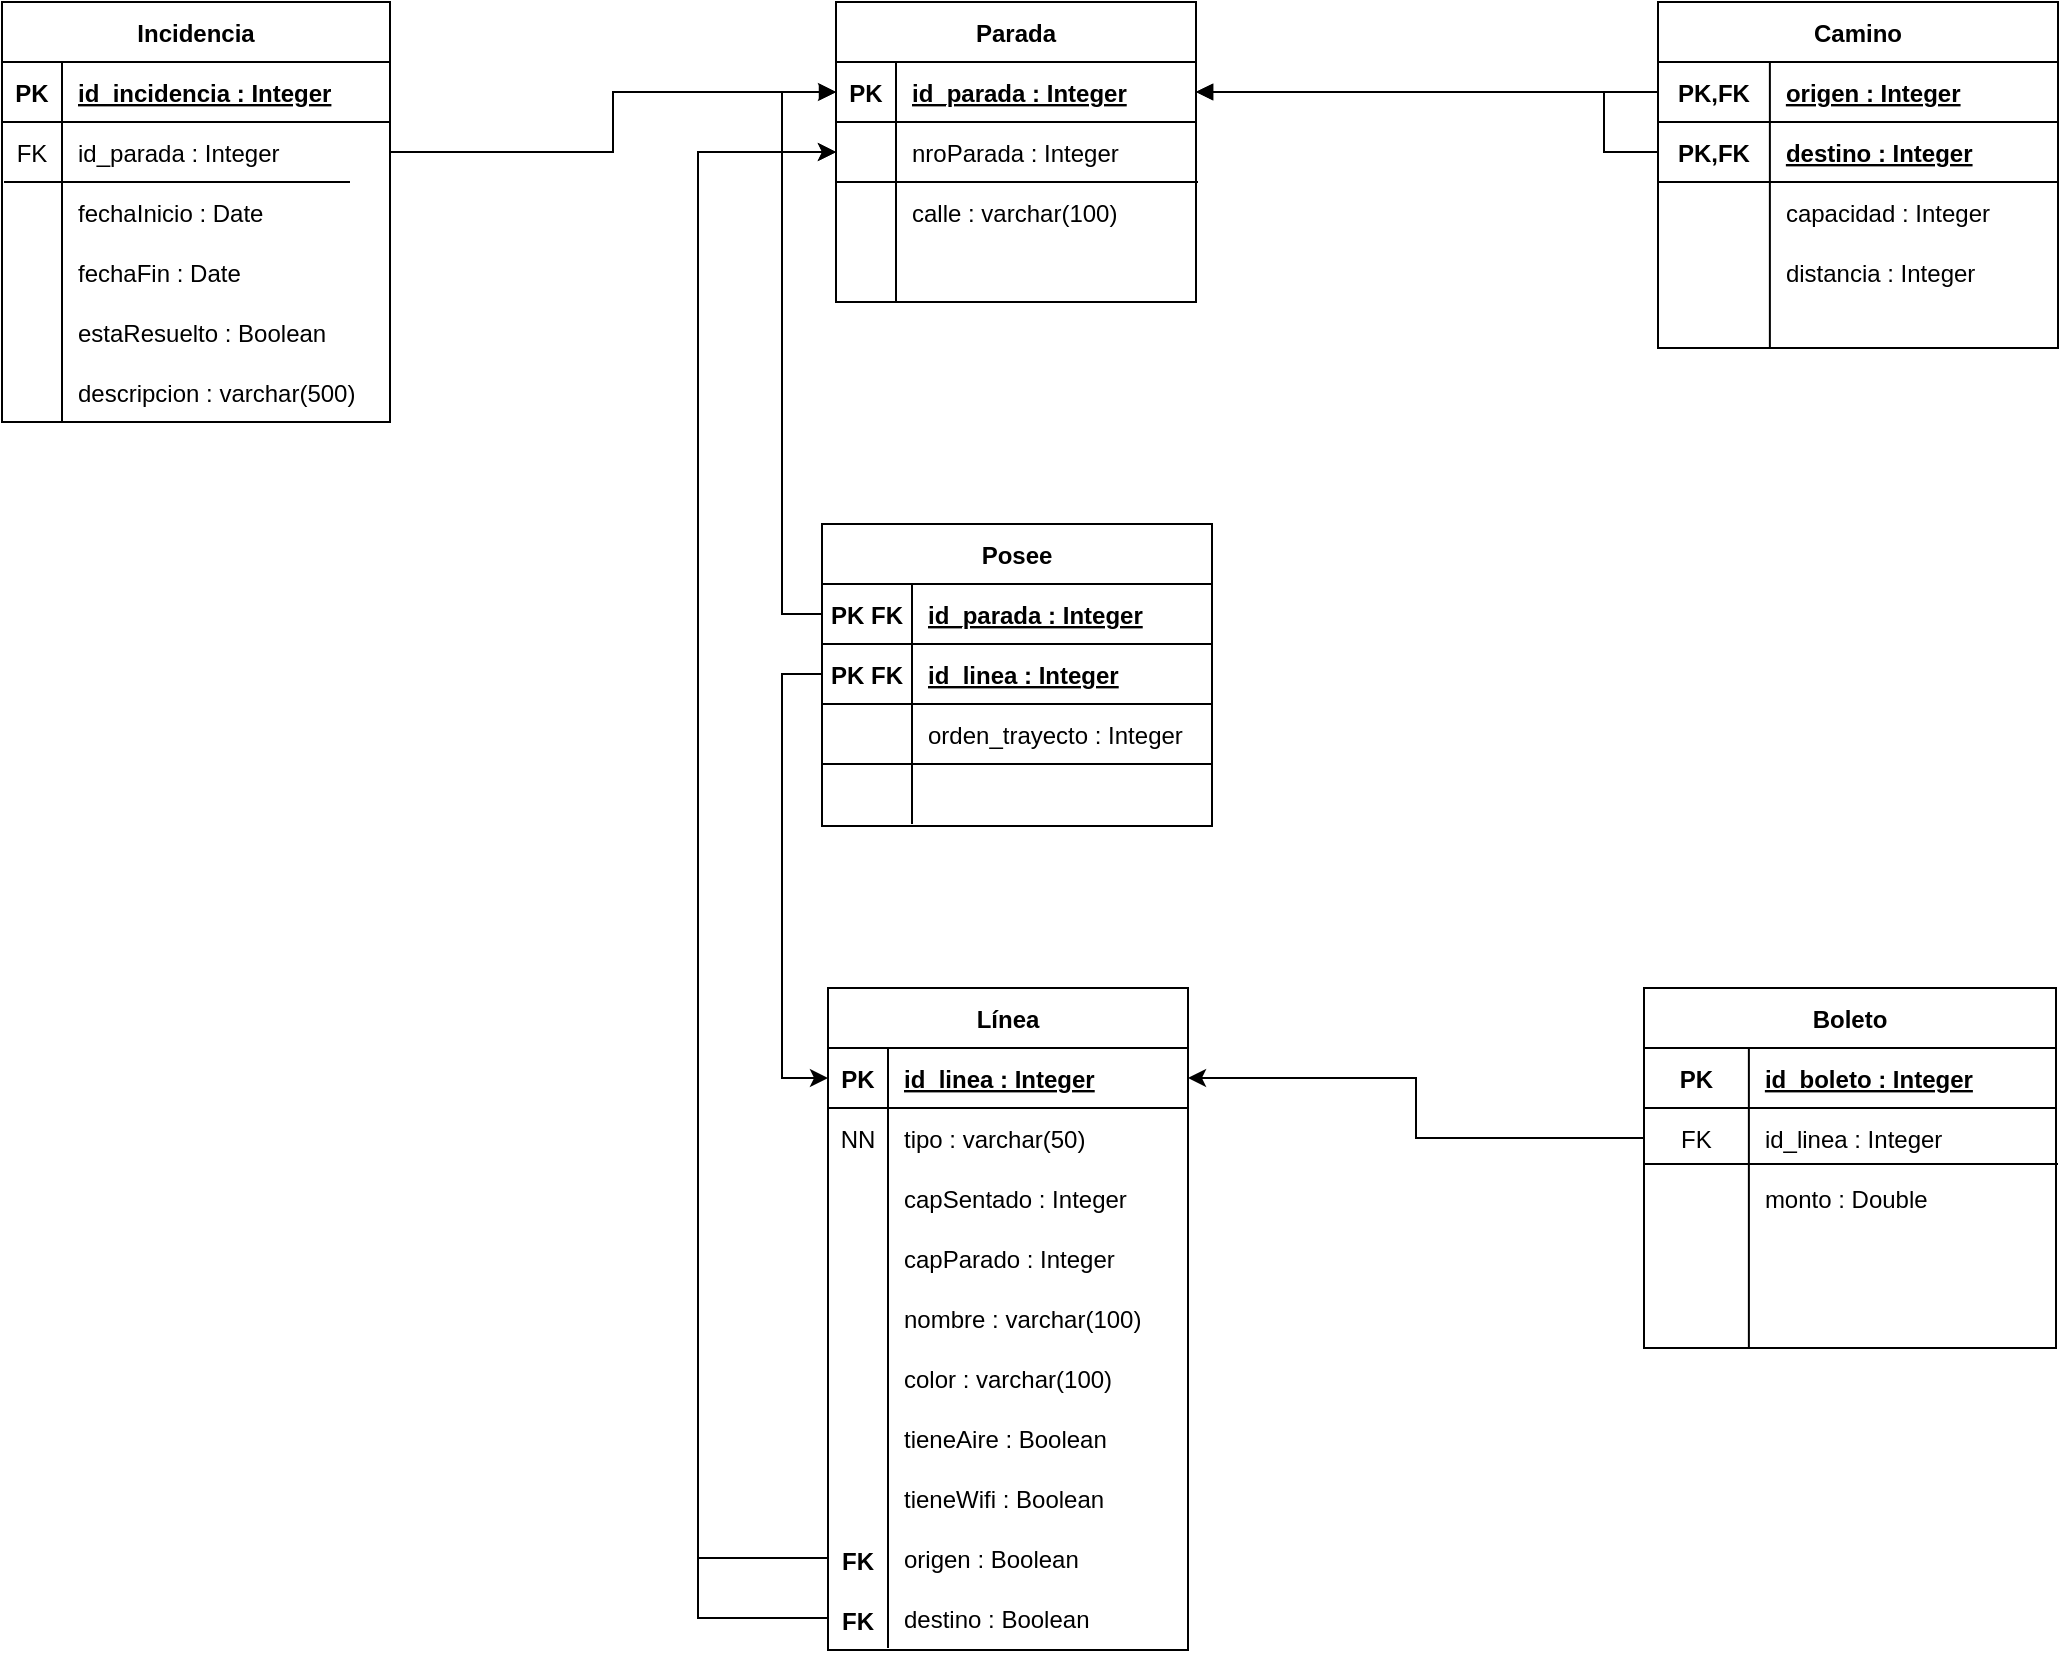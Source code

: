 <mxfile version="20.2.1" type="device"><diagram id="34BXZOlzf_gO7m-0BxgP" name="Page-1"><mxGraphModel dx="1102" dy="600" grid="0" gridSize="10" guides="1" tooltips="1" connect="1" arrows="1" fold="1" page="1" pageScale="1" pageWidth="100000" pageHeight="100000" math="0" shadow="0"><root><mxCell id="0"/><mxCell id="1" parent="0"/><mxCell id="Bg2CPUU8mRUNWE9RcrOI-24" value="Incidencia" style="shape=table;startSize=30;container=1;collapsible=1;childLayout=tableLayout;fixedRows=1;rowLines=0;fontStyle=1;align=center;resizeLast=1;" parent="1" vertex="1"><mxGeometry x="164" y="223" width="194" height="210" as="geometry"/></mxCell><mxCell id="Bg2CPUU8mRUNWE9RcrOI-25" value="" style="shape=tableRow;horizontal=0;startSize=0;swimlaneHead=0;swimlaneBody=0;fillColor=none;collapsible=0;dropTarget=0;points=[[0,0.5],[1,0.5]];portConstraint=eastwest;top=0;left=0;right=0;bottom=1;" parent="Bg2CPUU8mRUNWE9RcrOI-24" vertex="1"><mxGeometry y="30" width="194" height="30" as="geometry"/></mxCell><mxCell id="Bg2CPUU8mRUNWE9RcrOI-26" value="PK" style="shape=partialRectangle;connectable=0;fillColor=none;top=0;left=0;bottom=0;right=0;fontStyle=1;overflow=hidden;" parent="Bg2CPUU8mRUNWE9RcrOI-25" vertex="1"><mxGeometry width="30" height="30" as="geometry"><mxRectangle width="30" height="30" as="alternateBounds"/></mxGeometry></mxCell><mxCell id="Bg2CPUU8mRUNWE9RcrOI-27" value="id_incidencia : Integer" style="shape=partialRectangle;connectable=0;fillColor=none;top=0;left=0;bottom=0;right=0;align=left;spacingLeft=6;fontStyle=5;overflow=hidden;" parent="Bg2CPUU8mRUNWE9RcrOI-25" vertex="1"><mxGeometry x="30" width="164" height="30" as="geometry"><mxRectangle width="164" height="30" as="alternateBounds"/></mxGeometry></mxCell><mxCell id="Bg2CPUU8mRUNWE9RcrOI-37" value="" style="shape=tableRow;horizontal=0;startSize=0;swimlaneHead=0;swimlaneBody=0;fillColor=none;collapsible=0;dropTarget=0;points=[[0,0.5],[1,0.5]];portConstraint=eastwest;top=0;left=0;right=0;bottom=0;" parent="Bg2CPUU8mRUNWE9RcrOI-24" vertex="1"><mxGeometry y="60" width="194" height="30" as="geometry"/></mxCell><mxCell id="Bg2CPUU8mRUNWE9RcrOI-38" value="FK" style="shape=partialRectangle;connectable=0;fillColor=none;top=0;left=0;bottom=0;right=0;fontStyle=0;overflow=hidden;" parent="Bg2CPUU8mRUNWE9RcrOI-37" vertex="1"><mxGeometry width="30" height="30" as="geometry"><mxRectangle width="30" height="30" as="alternateBounds"/></mxGeometry></mxCell><mxCell id="Bg2CPUU8mRUNWE9RcrOI-39" value="id_parada : Integer" style="shape=partialRectangle;connectable=0;fillColor=none;top=0;left=0;bottom=0;right=0;align=left;spacingLeft=6;fontStyle=0;overflow=hidden;" parent="Bg2CPUU8mRUNWE9RcrOI-37" vertex="1"><mxGeometry x="30" width="164" height="30" as="geometry"><mxRectangle width="164" height="30" as="alternateBounds"/></mxGeometry></mxCell><mxCell id="Bg2CPUU8mRUNWE9RcrOI-28" value="" style="shape=tableRow;horizontal=0;startSize=0;swimlaneHead=0;swimlaneBody=0;fillColor=none;collapsible=0;dropTarget=0;points=[[0,0.5],[1,0.5]];portConstraint=eastwest;top=0;left=0;right=0;bottom=0;" parent="Bg2CPUU8mRUNWE9RcrOI-24" vertex="1"><mxGeometry y="90" width="194" height="30" as="geometry"/></mxCell><mxCell id="Bg2CPUU8mRUNWE9RcrOI-29" value="" style="shape=partialRectangle;connectable=0;fillColor=none;top=0;left=0;bottom=0;right=0;editable=1;overflow=hidden;" parent="Bg2CPUU8mRUNWE9RcrOI-28" vertex="1"><mxGeometry width="30" height="30" as="geometry"><mxRectangle width="30" height="30" as="alternateBounds"/></mxGeometry></mxCell><mxCell id="Bg2CPUU8mRUNWE9RcrOI-30" value="fechaInicio : Date" style="shape=partialRectangle;connectable=0;fillColor=none;top=0;left=0;bottom=0;right=0;align=left;spacingLeft=6;overflow=hidden;" parent="Bg2CPUU8mRUNWE9RcrOI-28" vertex="1"><mxGeometry x="30" width="164" height="30" as="geometry"><mxRectangle width="164" height="30" as="alternateBounds"/></mxGeometry></mxCell><mxCell id="Bg2CPUU8mRUNWE9RcrOI-31" value="" style="shape=tableRow;horizontal=0;startSize=0;swimlaneHead=0;swimlaneBody=0;fillColor=none;collapsible=0;dropTarget=0;points=[[0,0.5],[1,0.5]];portConstraint=eastwest;top=0;left=0;right=0;bottom=0;" parent="Bg2CPUU8mRUNWE9RcrOI-24" vertex="1"><mxGeometry y="120" width="194" height="30" as="geometry"/></mxCell><mxCell id="Bg2CPUU8mRUNWE9RcrOI-32" value="" style="shape=partialRectangle;connectable=0;fillColor=none;top=0;left=0;bottom=0;right=0;editable=1;overflow=hidden;" parent="Bg2CPUU8mRUNWE9RcrOI-31" vertex="1"><mxGeometry width="30" height="30" as="geometry"><mxRectangle width="30" height="30" as="alternateBounds"/></mxGeometry></mxCell><mxCell id="Bg2CPUU8mRUNWE9RcrOI-33" value="fechaFin : Date" style="shape=partialRectangle;connectable=0;fillColor=none;top=0;left=0;bottom=0;right=0;align=left;spacingLeft=6;overflow=hidden;" parent="Bg2CPUU8mRUNWE9RcrOI-31" vertex="1"><mxGeometry x="30" width="164" height="30" as="geometry"><mxRectangle width="164" height="30" as="alternateBounds"/></mxGeometry></mxCell><mxCell id="Bg2CPUU8mRUNWE9RcrOI-34" value="" style="shape=tableRow;horizontal=0;startSize=0;swimlaneHead=0;swimlaneBody=0;fillColor=none;collapsible=0;dropTarget=0;points=[[0,0.5],[1,0.5]];portConstraint=eastwest;top=0;left=0;right=0;bottom=0;" parent="Bg2CPUU8mRUNWE9RcrOI-24" vertex="1"><mxGeometry y="150" width="194" height="30" as="geometry"/></mxCell><mxCell id="Bg2CPUU8mRUNWE9RcrOI-35" value="" style="shape=partialRectangle;connectable=0;fillColor=none;top=0;left=0;bottom=0;right=0;editable=1;overflow=hidden;" parent="Bg2CPUU8mRUNWE9RcrOI-34" vertex="1"><mxGeometry width="30" height="30" as="geometry"><mxRectangle width="30" height="30" as="alternateBounds"/></mxGeometry></mxCell><mxCell id="Bg2CPUU8mRUNWE9RcrOI-36" value="estaResuelto : Boolean" style="shape=partialRectangle;connectable=0;fillColor=none;top=0;left=0;bottom=0;right=0;align=left;spacingLeft=6;overflow=hidden;" parent="Bg2CPUU8mRUNWE9RcrOI-34" vertex="1"><mxGeometry x="30" width="164" height="30" as="geometry"><mxRectangle width="164" height="30" as="alternateBounds"/></mxGeometry></mxCell><mxCell id="Pvd_LwEMyliJ9uISgO2V-4" value="" style="shape=tableRow;horizontal=0;startSize=0;swimlaneHead=0;swimlaneBody=0;fillColor=none;collapsible=0;dropTarget=0;points=[[0,0.5],[1,0.5]];portConstraint=eastwest;top=0;left=0;right=0;bottom=0;" parent="Bg2CPUU8mRUNWE9RcrOI-24" vertex="1"><mxGeometry y="180" width="194" height="30" as="geometry"/></mxCell><mxCell id="Pvd_LwEMyliJ9uISgO2V-5" value="" style="shape=partialRectangle;connectable=0;fillColor=none;top=0;left=0;bottom=0;right=0;editable=1;overflow=hidden;" parent="Pvd_LwEMyliJ9uISgO2V-4" vertex="1"><mxGeometry width="30" height="30" as="geometry"><mxRectangle width="30" height="30" as="alternateBounds"/></mxGeometry></mxCell><mxCell id="Pvd_LwEMyliJ9uISgO2V-6" value="descripcion : varchar(500)" style="shape=partialRectangle;connectable=0;fillColor=none;top=0;left=0;bottom=0;right=0;align=left;spacingLeft=6;overflow=hidden;" parent="Pvd_LwEMyliJ9uISgO2V-4" vertex="1"><mxGeometry x="30" width="164" height="30" as="geometry"><mxRectangle width="164" height="30" as="alternateBounds"/></mxGeometry></mxCell><mxCell id="Bg2CPUU8mRUNWE9RcrOI-43" value="Parada" style="shape=table;startSize=30;container=1;collapsible=1;childLayout=tableLayout;fixedRows=1;rowLines=0;fontStyle=1;align=center;resizeLast=1;" parent="1" vertex="1"><mxGeometry x="581" y="223" width="180" height="150" as="geometry"/></mxCell><mxCell id="Bg2CPUU8mRUNWE9RcrOI-44" value="" style="shape=tableRow;horizontal=0;startSize=0;swimlaneHead=0;swimlaneBody=0;fillColor=none;collapsible=0;dropTarget=0;points=[[0,0.5],[1,0.5]];portConstraint=eastwest;top=0;left=0;right=0;bottom=1;" parent="Bg2CPUU8mRUNWE9RcrOI-43" vertex="1"><mxGeometry y="30" width="180" height="30" as="geometry"/></mxCell><mxCell id="Bg2CPUU8mRUNWE9RcrOI-45" value="PK" style="shape=partialRectangle;connectable=0;fillColor=none;top=0;left=0;bottom=0;right=0;fontStyle=1;overflow=hidden;" parent="Bg2CPUU8mRUNWE9RcrOI-44" vertex="1"><mxGeometry width="30" height="30" as="geometry"><mxRectangle width="30" height="30" as="alternateBounds"/></mxGeometry></mxCell><mxCell id="Bg2CPUU8mRUNWE9RcrOI-46" value="id_parada : Integer" style="shape=partialRectangle;connectable=0;fillColor=none;top=0;left=0;bottom=0;right=0;align=left;spacingLeft=6;fontStyle=5;overflow=hidden;" parent="Bg2CPUU8mRUNWE9RcrOI-44" vertex="1"><mxGeometry x="30" width="150" height="30" as="geometry"><mxRectangle width="150" height="30" as="alternateBounds"/></mxGeometry></mxCell><mxCell id="Bg2CPUU8mRUNWE9RcrOI-47" value="" style="shape=tableRow;horizontal=0;startSize=0;swimlaneHead=0;swimlaneBody=0;fillColor=none;collapsible=0;dropTarget=0;points=[[0,0.5],[1,0.5]];portConstraint=eastwest;top=0;left=0;right=0;bottom=0;" parent="Bg2CPUU8mRUNWE9RcrOI-43" vertex="1"><mxGeometry y="60" width="180" height="30" as="geometry"/></mxCell><mxCell id="Bg2CPUU8mRUNWE9RcrOI-48" value="" style="shape=partialRectangle;connectable=0;fillColor=none;top=0;left=0;bottom=0;right=0;editable=1;overflow=hidden;" parent="Bg2CPUU8mRUNWE9RcrOI-47" vertex="1"><mxGeometry width="30" height="30" as="geometry"><mxRectangle width="30" height="30" as="alternateBounds"/></mxGeometry></mxCell><mxCell id="Bg2CPUU8mRUNWE9RcrOI-49" value="nroParada : Integer" style="shape=partialRectangle;connectable=0;fillColor=none;top=0;left=0;bottom=0;right=0;align=left;spacingLeft=6;overflow=hidden;" parent="Bg2CPUU8mRUNWE9RcrOI-47" vertex="1"><mxGeometry x="30" width="150" height="30" as="geometry"><mxRectangle width="150" height="30" as="alternateBounds"/></mxGeometry></mxCell><mxCell id="Bg2CPUU8mRUNWE9RcrOI-50" value="" style="shape=tableRow;horizontal=0;startSize=0;swimlaneHead=0;swimlaneBody=0;fillColor=none;collapsible=0;dropTarget=0;points=[[0,0.5],[1,0.5]];portConstraint=eastwest;top=0;left=0;right=0;bottom=0;" parent="Bg2CPUU8mRUNWE9RcrOI-43" vertex="1"><mxGeometry y="90" width="180" height="30" as="geometry"/></mxCell><mxCell id="Bg2CPUU8mRUNWE9RcrOI-51" value="" style="shape=partialRectangle;connectable=0;fillColor=none;top=0;left=0;bottom=0;right=0;editable=1;overflow=hidden;" parent="Bg2CPUU8mRUNWE9RcrOI-50" vertex="1"><mxGeometry width="30" height="30" as="geometry"><mxRectangle width="30" height="30" as="alternateBounds"/></mxGeometry></mxCell><mxCell id="Bg2CPUU8mRUNWE9RcrOI-52" value="calle : varchar(100)" style="shape=partialRectangle;connectable=0;fillColor=none;top=0;left=0;bottom=0;right=0;align=left;spacingLeft=6;overflow=hidden;" parent="Bg2CPUU8mRUNWE9RcrOI-50" vertex="1"><mxGeometry x="30" width="150" height="30" as="geometry"><mxRectangle width="150" height="30" as="alternateBounds"/></mxGeometry></mxCell><mxCell id="Bg2CPUU8mRUNWE9RcrOI-53" value="" style="shape=tableRow;horizontal=0;startSize=0;swimlaneHead=0;swimlaneBody=0;fillColor=none;collapsible=0;dropTarget=0;points=[[0,0.5],[1,0.5]];portConstraint=eastwest;top=0;left=0;right=0;bottom=0;" parent="Bg2CPUU8mRUNWE9RcrOI-43" vertex="1"><mxGeometry y="120" width="180" height="30" as="geometry"/></mxCell><mxCell id="Bg2CPUU8mRUNWE9RcrOI-54" value="" style="shape=partialRectangle;connectable=0;fillColor=none;top=0;left=0;bottom=0;right=0;editable=1;overflow=hidden;" parent="Bg2CPUU8mRUNWE9RcrOI-53" vertex="1"><mxGeometry width="30" height="30" as="geometry"><mxRectangle width="30" height="30" as="alternateBounds"/></mxGeometry></mxCell><mxCell id="Bg2CPUU8mRUNWE9RcrOI-55" value="" style="shape=partialRectangle;connectable=0;fillColor=none;top=0;left=0;bottom=0;right=0;align=left;spacingLeft=6;overflow=hidden;" parent="Bg2CPUU8mRUNWE9RcrOI-53" vertex="1"><mxGeometry x="30" width="150" height="30" as="geometry"><mxRectangle width="150" height="30" as="alternateBounds"/></mxGeometry></mxCell><mxCell id="Bg2CPUU8mRUNWE9RcrOI-59" value="" style="line;strokeWidth=1;rotatable=0;dashed=0;labelPosition=right;align=left;verticalAlign=middle;spacingTop=0;spacingLeft=6;points=[];portConstraint=eastwest;" parent="1" vertex="1"><mxGeometry x="581" y="308" width="181" height="10" as="geometry"/></mxCell><mxCell id="Bg2CPUU8mRUNWE9RcrOI-60" value="" style="html=1;verticalAlign=bottom;endArrow=block;rounded=0;exitX=1;exitY=0.5;exitDx=0;exitDy=0;entryX=0;entryY=0.5;entryDx=0;entryDy=0;edgeStyle=orthogonalEdgeStyle;" parent="1" source="Bg2CPUU8mRUNWE9RcrOI-37" target="Bg2CPUU8mRUNWE9RcrOI-44" edge="1"><mxGeometry width="80" relative="1" as="geometry"><mxPoint x="527" y="411" as="sourcePoint"/><mxPoint x="607" y="411" as="targetPoint"/></mxGeometry></mxCell><mxCell id="Bg2CPUU8mRUNWE9RcrOI-61" value="Camino" style="shape=table;startSize=30;container=1;collapsible=1;childLayout=tableLayout;fixedRows=1;rowLines=0;fontStyle=1;align=center;resizeLast=1;" parent="1" vertex="1"><mxGeometry x="992" y="223" width="200" height="173" as="geometry"/></mxCell><mxCell id="Bg2CPUU8mRUNWE9RcrOI-62" value="" style="shape=tableRow;horizontal=0;startSize=0;swimlaneHead=0;swimlaneBody=0;fillColor=none;collapsible=0;dropTarget=0;points=[[0,0.5],[1,0.5]];portConstraint=eastwest;top=0;left=0;right=0;bottom=1;" parent="Bg2CPUU8mRUNWE9RcrOI-61" vertex="1"><mxGeometry y="30" width="200" height="30" as="geometry"/></mxCell><mxCell id="Bg2CPUU8mRUNWE9RcrOI-63" value="PK,FK" style="shape=partialRectangle;connectable=0;fillColor=none;top=0;left=0;bottom=0;right=0;fontStyle=1;overflow=hidden;" parent="Bg2CPUU8mRUNWE9RcrOI-62" vertex="1"><mxGeometry width="55.938" height="30" as="geometry"><mxRectangle width="55.938" height="30" as="alternateBounds"/></mxGeometry></mxCell><mxCell id="Bg2CPUU8mRUNWE9RcrOI-64" value="origen : Integer" style="shape=partialRectangle;connectable=0;fillColor=none;top=0;left=0;bottom=0;right=0;align=left;spacingLeft=6;fontStyle=5;overflow=hidden;" parent="Bg2CPUU8mRUNWE9RcrOI-62" vertex="1"><mxGeometry x="55.938" width="144.062" height="30" as="geometry"><mxRectangle width="144.062" height="30" as="alternateBounds"/></mxGeometry></mxCell><mxCell id="Bg2CPUU8mRUNWE9RcrOI-74" value="" style="shape=tableRow;horizontal=0;startSize=0;swimlaneHead=0;swimlaneBody=0;fillColor=none;collapsible=0;dropTarget=0;points=[[0,0.5],[1,0.5]];portConstraint=eastwest;top=0;left=0;right=0;bottom=1;" parent="Bg2CPUU8mRUNWE9RcrOI-61" vertex="1"><mxGeometry y="60" width="200" height="30" as="geometry"/></mxCell><mxCell id="Bg2CPUU8mRUNWE9RcrOI-75" value="PK,FK" style="shape=partialRectangle;connectable=0;fillColor=none;top=0;left=0;bottom=0;right=0;fontStyle=1;overflow=hidden;" parent="Bg2CPUU8mRUNWE9RcrOI-74" vertex="1"><mxGeometry width="55.938" height="30" as="geometry"><mxRectangle width="55.938" height="30" as="alternateBounds"/></mxGeometry></mxCell><mxCell id="Bg2CPUU8mRUNWE9RcrOI-76" value="destino : Integer" style="shape=partialRectangle;connectable=0;fillColor=none;top=0;left=0;bottom=0;right=0;align=left;spacingLeft=6;fontStyle=5;overflow=hidden;" parent="Bg2CPUU8mRUNWE9RcrOI-74" vertex="1"><mxGeometry x="55.938" width="144.062" height="30" as="geometry"><mxRectangle width="144.062" height="30" as="alternateBounds"/></mxGeometry></mxCell><mxCell id="Bg2CPUU8mRUNWE9RcrOI-65" value="" style="shape=tableRow;horizontal=0;startSize=0;swimlaneHead=0;swimlaneBody=0;fillColor=none;collapsible=0;dropTarget=0;points=[[0,0.5],[1,0.5]];portConstraint=eastwest;top=0;left=0;right=0;bottom=0;" parent="Bg2CPUU8mRUNWE9RcrOI-61" vertex="1"><mxGeometry y="90" width="200" height="30" as="geometry"/></mxCell><mxCell id="Bg2CPUU8mRUNWE9RcrOI-66" value="" style="shape=partialRectangle;connectable=0;fillColor=none;top=0;left=0;bottom=0;right=0;editable=1;overflow=hidden;" parent="Bg2CPUU8mRUNWE9RcrOI-65" vertex="1"><mxGeometry width="55.938" height="30" as="geometry"><mxRectangle width="55.938" height="30" as="alternateBounds"/></mxGeometry></mxCell><mxCell id="Bg2CPUU8mRUNWE9RcrOI-67" value="capacidad : Integer" style="shape=partialRectangle;connectable=0;fillColor=none;top=0;left=0;bottom=0;right=0;align=left;spacingLeft=6;overflow=hidden;" parent="Bg2CPUU8mRUNWE9RcrOI-65" vertex="1"><mxGeometry x="55.938" width="144.062" height="30" as="geometry"><mxRectangle width="144.062" height="30" as="alternateBounds"/></mxGeometry></mxCell><mxCell id="Bg2CPUU8mRUNWE9RcrOI-68" value="" style="shape=tableRow;horizontal=0;startSize=0;swimlaneHead=0;swimlaneBody=0;fillColor=none;collapsible=0;dropTarget=0;points=[[0,0.5],[1,0.5]];portConstraint=eastwest;top=0;left=0;right=0;bottom=0;" parent="Bg2CPUU8mRUNWE9RcrOI-61" vertex="1"><mxGeometry y="120" width="200" height="30" as="geometry"/></mxCell><mxCell id="Bg2CPUU8mRUNWE9RcrOI-69" value="" style="shape=partialRectangle;connectable=0;fillColor=none;top=0;left=0;bottom=0;right=0;editable=1;overflow=hidden;" parent="Bg2CPUU8mRUNWE9RcrOI-68" vertex="1"><mxGeometry width="55.938" height="30" as="geometry"><mxRectangle width="55.938" height="30" as="alternateBounds"/></mxGeometry></mxCell><mxCell id="Bg2CPUU8mRUNWE9RcrOI-70" value="distancia : Integer" style="shape=partialRectangle;connectable=0;fillColor=none;top=0;left=0;bottom=0;right=0;align=left;spacingLeft=6;overflow=hidden;" parent="Bg2CPUU8mRUNWE9RcrOI-68" vertex="1"><mxGeometry x="55.938" width="144.062" height="30" as="geometry"><mxRectangle width="144.062" height="30" as="alternateBounds"/></mxGeometry></mxCell><mxCell id="Bg2CPUU8mRUNWE9RcrOI-71" value="" style="shape=tableRow;horizontal=0;startSize=0;swimlaneHead=0;swimlaneBody=0;fillColor=none;collapsible=0;dropTarget=0;points=[[0,0.5],[1,0.5]];portConstraint=eastwest;top=0;left=0;right=0;bottom=0;" parent="Bg2CPUU8mRUNWE9RcrOI-61" vertex="1"><mxGeometry y="150" width="200" height="23" as="geometry"/></mxCell><mxCell id="Bg2CPUU8mRUNWE9RcrOI-72" value="" style="shape=partialRectangle;connectable=0;fillColor=none;top=0;left=0;bottom=0;right=0;editable=1;overflow=hidden;" parent="Bg2CPUU8mRUNWE9RcrOI-71" vertex="1"><mxGeometry width="55.938" height="23" as="geometry"><mxRectangle width="55.938" height="23" as="alternateBounds"/></mxGeometry></mxCell><mxCell id="Bg2CPUU8mRUNWE9RcrOI-73" value="" style="shape=partialRectangle;connectable=0;fillColor=none;top=0;left=0;bottom=0;right=0;align=left;spacingLeft=6;overflow=hidden;" parent="Bg2CPUU8mRUNWE9RcrOI-71" vertex="1"><mxGeometry x="55.938" width="144.062" height="23" as="geometry"><mxRectangle width="144.062" height="23" as="alternateBounds"/></mxGeometry></mxCell><mxCell id="Bg2CPUU8mRUNWE9RcrOI-77" value="" style="html=1;verticalAlign=bottom;endArrow=block;rounded=0;entryX=1;entryY=0.5;entryDx=0;entryDy=0;exitX=0;exitY=0.5;exitDx=0;exitDy=0;edgeStyle=orthogonalEdgeStyle;" parent="1" source="Bg2CPUU8mRUNWE9RcrOI-62" target="Bg2CPUU8mRUNWE9RcrOI-44" edge="1"><mxGeometry width="80" relative="1" as="geometry"><mxPoint x="701" y="523" as="sourcePoint"/><mxPoint x="781" y="523" as="targetPoint"/></mxGeometry></mxCell><mxCell id="Bg2CPUU8mRUNWE9RcrOI-80" value="" style="line;strokeWidth=1;fillColor=none;align=left;verticalAlign=middle;spacingTop=-1;spacingLeft=3;spacingRight=3;rotatable=0;labelPosition=right;points=[];portConstraint=eastwest;" parent="1" vertex="1"><mxGeometry x="165" y="309" width="173" height="8" as="geometry"/></mxCell><mxCell id="Bg2CPUU8mRUNWE9RcrOI-81" value="Línea" style="shape=table;startSize=30;container=1;collapsible=1;childLayout=tableLayout;fixedRows=1;rowLines=0;fontStyle=1;align=center;resizeLast=1;" parent="1" vertex="1"><mxGeometry x="577" y="716" width="180" height="331" as="geometry"/></mxCell><mxCell id="Bg2CPUU8mRUNWE9RcrOI-82" value="" style="shape=tableRow;horizontal=0;startSize=0;swimlaneHead=0;swimlaneBody=0;fillColor=none;collapsible=0;dropTarget=0;points=[[0,0.5],[1,0.5]];portConstraint=eastwest;top=0;left=0;right=0;bottom=1;" parent="Bg2CPUU8mRUNWE9RcrOI-81" vertex="1"><mxGeometry y="30" width="180" height="30" as="geometry"/></mxCell><mxCell id="Bg2CPUU8mRUNWE9RcrOI-83" value="PK" style="shape=partialRectangle;connectable=0;fillColor=none;top=0;left=0;bottom=0;right=0;fontStyle=1;overflow=hidden;" parent="Bg2CPUU8mRUNWE9RcrOI-82" vertex="1"><mxGeometry width="30" height="30" as="geometry"><mxRectangle width="30" height="30" as="alternateBounds"/></mxGeometry></mxCell><mxCell id="Bg2CPUU8mRUNWE9RcrOI-84" value="id_linea : Integer" style="shape=partialRectangle;connectable=0;fillColor=none;top=0;left=0;bottom=0;right=0;align=left;spacingLeft=6;fontStyle=5;overflow=hidden;" parent="Bg2CPUU8mRUNWE9RcrOI-82" vertex="1"><mxGeometry x="30" width="150" height="30" as="geometry"><mxRectangle width="150" height="30" as="alternateBounds"/></mxGeometry></mxCell><mxCell id="FlTuh3q9VB6FCidektfe-21" style="shape=tableRow;horizontal=0;startSize=0;swimlaneHead=0;swimlaneBody=0;fillColor=none;collapsible=0;dropTarget=0;points=[[0,0.5],[1,0.5]];portConstraint=eastwest;top=0;left=0;right=0;bottom=0;" parent="Bg2CPUU8mRUNWE9RcrOI-81" vertex="1"><mxGeometry y="60" width="180" height="30" as="geometry"/></mxCell><mxCell id="FlTuh3q9VB6FCidektfe-22" value="NN" style="shape=partialRectangle;connectable=0;fillColor=none;top=0;left=0;bottom=0;right=0;editable=1;overflow=hidden;" parent="FlTuh3q9VB6FCidektfe-21" vertex="1"><mxGeometry width="30" height="30" as="geometry"><mxRectangle width="30" height="30" as="alternateBounds"/></mxGeometry></mxCell><mxCell id="FlTuh3q9VB6FCidektfe-23" value="tipo : varchar(50)" style="shape=partialRectangle;connectable=0;fillColor=none;top=0;left=0;bottom=0;right=0;align=left;spacingLeft=6;overflow=hidden;" parent="FlTuh3q9VB6FCidektfe-21" vertex="1"><mxGeometry x="30" width="150" height="30" as="geometry"><mxRectangle width="150" height="30" as="alternateBounds"/></mxGeometry></mxCell><mxCell id="Bg2CPUU8mRUNWE9RcrOI-85" value="" style="shape=tableRow;horizontal=0;startSize=0;swimlaneHead=0;swimlaneBody=0;fillColor=none;collapsible=0;dropTarget=0;points=[[0,0.5],[1,0.5]];portConstraint=eastwest;top=0;left=0;right=0;bottom=0;" parent="Bg2CPUU8mRUNWE9RcrOI-81" vertex="1"><mxGeometry y="90" width="180" height="30" as="geometry"/></mxCell><mxCell id="Bg2CPUU8mRUNWE9RcrOI-86" value="" style="shape=partialRectangle;connectable=0;fillColor=none;top=0;left=0;bottom=0;right=0;editable=1;overflow=hidden;" parent="Bg2CPUU8mRUNWE9RcrOI-85" vertex="1"><mxGeometry width="30" height="30" as="geometry"><mxRectangle width="30" height="30" as="alternateBounds"/></mxGeometry></mxCell><mxCell id="Bg2CPUU8mRUNWE9RcrOI-87" value="capSentado : Integer" style="shape=partialRectangle;connectable=0;fillColor=none;top=0;left=0;bottom=0;right=0;align=left;spacingLeft=6;overflow=hidden;" parent="Bg2CPUU8mRUNWE9RcrOI-85" vertex="1"><mxGeometry x="30" width="150" height="30" as="geometry"><mxRectangle width="150" height="30" as="alternateBounds"/></mxGeometry></mxCell><mxCell id="FlTuh3q9VB6FCidektfe-24" style="shape=tableRow;horizontal=0;startSize=0;swimlaneHead=0;swimlaneBody=0;fillColor=none;collapsible=0;dropTarget=0;points=[[0,0.5],[1,0.5]];portConstraint=eastwest;top=0;left=0;right=0;bottom=0;" parent="Bg2CPUU8mRUNWE9RcrOI-81" vertex="1"><mxGeometry y="120" width="180" height="30" as="geometry"/></mxCell><mxCell id="FlTuh3q9VB6FCidektfe-25" style="shape=partialRectangle;connectable=0;fillColor=none;top=0;left=0;bottom=0;right=0;editable=1;overflow=hidden;" parent="FlTuh3q9VB6FCidektfe-24" vertex="1"><mxGeometry width="30" height="30" as="geometry"><mxRectangle width="30" height="30" as="alternateBounds"/></mxGeometry></mxCell><mxCell id="FlTuh3q9VB6FCidektfe-26" value="capParado : Integer" style="shape=partialRectangle;connectable=0;fillColor=none;top=0;left=0;bottom=0;right=0;align=left;spacingLeft=6;overflow=hidden;" parent="FlTuh3q9VB6FCidektfe-24" vertex="1"><mxGeometry x="30" width="150" height="30" as="geometry"><mxRectangle width="150" height="30" as="alternateBounds"/></mxGeometry></mxCell><mxCell id="Bg2CPUU8mRUNWE9RcrOI-88" value="" style="shape=tableRow;horizontal=0;startSize=0;swimlaneHead=0;swimlaneBody=0;fillColor=none;collapsible=0;dropTarget=0;points=[[0,0.5],[1,0.5]];portConstraint=eastwest;top=0;left=0;right=0;bottom=0;" parent="Bg2CPUU8mRUNWE9RcrOI-81" vertex="1"><mxGeometry y="150" width="180" height="30" as="geometry"/></mxCell><mxCell id="Bg2CPUU8mRUNWE9RcrOI-89" value="" style="shape=partialRectangle;connectable=0;fillColor=none;top=0;left=0;bottom=0;right=0;editable=1;overflow=hidden;" parent="Bg2CPUU8mRUNWE9RcrOI-88" vertex="1"><mxGeometry width="30" height="30" as="geometry"><mxRectangle width="30" height="30" as="alternateBounds"/></mxGeometry></mxCell><mxCell id="Bg2CPUU8mRUNWE9RcrOI-90" value="nombre : varchar(100)" style="shape=partialRectangle;connectable=0;fillColor=none;top=0;left=0;bottom=0;right=0;align=left;spacingLeft=6;overflow=hidden;" parent="Bg2CPUU8mRUNWE9RcrOI-88" vertex="1"><mxGeometry x="30" width="150" height="30" as="geometry"><mxRectangle width="150" height="30" as="alternateBounds"/></mxGeometry></mxCell><mxCell id="Bg2CPUU8mRUNWE9RcrOI-91" value="" style="shape=tableRow;horizontal=0;startSize=0;swimlaneHead=0;swimlaneBody=0;fillColor=none;collapsible=0;dropTarget=0;points=[[0,0.5],[1,0.5]];portConstraint=eastwest;top=0;left=0;right=0;bottom=0;" parent="Bg2CPUU8mRUNWE9RcrOI-81" vertex="1"><mxGeometry y="180" width="180" height="30" as="geometry"/></mxCell><mxCell id="Bg2CPUU8mRUNWE9RcrOI-92" value="" style="shape=partialRectangle;connectable=0;fillColor=none;top=0;left=0;bottom=0;right=0;editable=1;overflow=hidden;" parent="Bg2CPUU8mRUNWE9RcrOI-91" vertex="1"><mxGeometry width="30" height="30" as="geometry"><mxRectangle width="30" height="30" as="alternateBounds"/></mxGeometry></mxCell><mxCell id="Bg2CPUU8mRUNWE9RcrOI-93" value="color : varchar(100)" style="shape=partialRectangle;connectable=0;fillColor=none;top=0;left=0;bottom=0;right=0;align=left;spacingLeft=6;overflow=hidden;" parent="Bg2CPUU8mRUNWE9RcrOI-91" vertex="1"><mxGeometry x="30" width="150" height="30" as="geometry"><mxRectangle width="150" height="30" as="alternateBounds"/></mxGeometry></mxCell><mxCell id="FlTuh3q9VB6FCidektfe-30" style="shape=tableRow;horizontal=0;startSize=0;swimlaneHead=0;swimlaneBody=0;fillColor=none;collapsible=0;dropTarget=0;points=[[0,0.5],[1,0.5]];portConstraint=eastwest;top=0;left=0;right=0;bottom=0;" parent="Bg2CPUU8mRUNWE9RcrOI-81" vertex="1"><mxGeometry y="210" width="180" height="30" as="geometry"/></mxCell><mxCell id="FlTuh3q9VB6FCidektfe-31" style="shape=partialRectangle;connectable=0;fillColor=none;top=0;left=0;bottom=0;right=0;editable=1;overflow=hidden;" parent="FlTuh3q9VB6FCidektfe-30" vertex="1"><mxGeometry width="30" height="30" as="geometry"><mxRectangle width="30" height="30" as="alternateBounds"/></mxGeometry></mxCell><mxCell id="FlTuh3q9VB6FCidektfe-32" value="tieneAire : Boolean" style="shape=partialRectangle;connectable=0;fillColor=none;top=0;left=0;bottom=0;right=0;align=left;spacingLeft=6;overflow=hidden;" parent="FlTuh3q9VB6FCidektfe-30" vertex="1"><mxGeometry x="30" width="150" height="30" as="geometry"><mxRectangle width="150" height="30" as="alternateBounds"/></mxGeometry></mxCell><mxCell id="FlTuh3q9VB6FCidektfe-27" style="shape=tableRow;horizontal=0;startSize=0;swimlaneHead=0;swimlaneBody=0;fillColor=none;collapsible=0;dropTarget=0;points=[[0,0.5],[1,0.5]];portConstraint=eastwest;top=0;left=0;right=0;bottom=0;" parent="Bg2CPUU8mRUNWE9RcrOI-81" vertex="1"><mxGeometry y="240" width="180" height="30" as="geometry"/></mxCell><mxCell id="FlTuh3q9VB6FCidektfe-28" style="shape=partialRectangle;connectable=0;fillColor=none;top=0;left=0;bottom=0;right=0;editable=1;overflow=hidden;" parent="FlTuh3q9VB6FCidektfe-27" vertex="1"><mxGeometry width="30" height="30" as="geometry"><mxRectangle width="30" height="30" as="alternateBounds"/></mxGeometry></mxCell><mxCell id="FlTuh3q9VB6FCidektfe-29" value="tieneWifi : Boolean" style="shape=partialRectangle;connectable=0;fillColor=none;top=0;left=0;bottom=0;right=0;align=left;spacingLeft=6;overflow=hidden;" parent="FlTuh3q9VB6FCidektfe-27" vertex="1"><mxGeometry x="30" width="150" height="30" as="geometry"><mxRectangle width="150" height="30" as="alternateBounds"/></mxGeometry></mxCell><mxCell id="XadqKDoabQU4fprrcQyg-1" style="shape=tableRow;horizontal=0;startSize=0;swimlaneHead=0;swimlaneBody=0;fillColor=none;collapsible=0;dropTarget=0;points=[[0,0.5],[1,0.5]];portConstraint=eastwest;top=0;left=0;right=0;bottom=0;" vertex="1" parent="Bg2CPUU8mRUNWE9RcrOI-81"><mxGeometry y="270" width="180" height="30" as="geometry"/></mxCell><mxCell id="XadqKDoabQU4fprrcQyg-2" style="shape=partialRectangle;connectable=0;fillColor=none;top=0;left=0;bottom=0;right=0;editable=1;overflow=hidden;" vertex="1" parent="XadqKDoabQU4fprrcQyg-1"><mxGeometry width="30" height="30" as="geometry"><mxRectangle width="30" height="30" as="alternateBounds"/></mxGeometry></mxCell><mxCell id="XadqKDoabQU4fprrcQyg-3" value="origen : Boolean" style="shape=partialRectangle;connectable=0;fillColor=none;top=0;left=0;bottom=0;right=0;align=left;spacingLeft=6;overflow=hidden;" vertex="1" parent="XadqKDoabQU4fprrcQyg-1"><mxGeometry x="30" width="150" height="30" as="geometry"><mxRectangle width="150" height="30" as="alternateBounds"/></mxGeometry></mxCell><mxCell id="XadqKDoabQU4fprrcQyg-4" style="shape=tableRow;horizontal=0;startSize=0;swimlaneHead=0;swimlaneBody=0;fillColor=none;collapsible=0;dropTarget=0;points=[[0,0.5],[1,0.5]];portConstraint=eastwest;top=0;left=0;right=0;bottom=0;" vertex="1" parent="Bg2CPUU8mRUNWE9RcrOI-81"><mxGeometry y="300" width="180" height="30" as="geometry"/></mxCell><mxCell id="XadqKDoabQU4fprrcQyg-5" style="shape=partialRectangle;connectable=0;fillColor=none;top=0;left=0;bottom=0;right=0;editable=1;overflow=hidden;" vertex="1" parent="XadqKDoabQU4fprrcQyg-4"><mxGeometry width="30" height="30" as="geometry"><mxRectangle width="30" height="30" as="alternateBounds"/></mxGeometry></mxCell><mxCell id="XadqKDoabQU4fprrcQyg-6" value="destino : Boolean" style="shape=partialRectangle;connectable=0;fillColor=none;top=0;left=0;bottom=0;right=0;align=left;spacingLeft=6;overflow=hidden;" vertex="1" parent="XadqKDoabQU4fprrcQyg-4"><mxGeometry x="30" width="150" height="30" as="geometry"><mxRectangle width="150" height="30" as="alternateBounds"/></mxGeometry></mxCell><mxCell id="Bg2CPUU8mRUNWE9RcrOI-94" value="Boleto" style="shape=table;startSize=30;container=1;collapsible=1;childLayout=tableLayout;fixedRows=1;rowLines=0;fontStyle=1;align=center;resizeLast=1;" parent="1" vertex="1"><mxGeometry x="985" y="716" width="206" height="180" as="geometry"/></mxCell><mxCell id="Bg2CPUU8mRUNWE9RcrOI-95" value="" style="shape=tableRow;horizontal=0;startSize=0;swimlaneHead=0;swimlaneBody=0;fillColor=none;collapsible=0;dropTarget=0;points=[[0,0.5],[1,0.5]];portConstraint=eastwest;top=0;left=0;right=0;bottom=1;" parent="Bg2CPUU8mRUNWE9RcrOI-94" vertex="1"><mxGeometry y="30" width="206" height="30" as="geometry"/></mxCell><mxCell id="Bg2CPUU8mRUNWE9RcrOI-96" value="PK" style="shape=partialRectangle;connectable=0;fillColor=none;top=0;left=0;bottom=0;right=0;fontStyle=1;overflow=hidden;" parent="Bg2CPUU8mRUNWE9RcrOI-95" vertex="1"><mxGeometry width="52.438" height="30" as="geometry"><mxRectangle width="52.438" height="30" as="alternateBounds"/></mxGeometry></mxCell><mxCell id="Bg2CPUU8mRUNWE9RcrOI-97" value="id_boleto : Integer" style="shape=partialRectangle;connectable=0;fillColor=none;top=0;left=0;bottom=0;right=0;align=left;spacingLeft=6;fontStyle=5;overflow=hidden;" parent="Bg2CPUU8mRUNWE9RcrOI-95" vertex="1"><mxGeometry x="52.438" width="153.562" height="30" as="geometry"><mxRectangle width="153.562" height="30" as="alternateBounds"/></mxGeometry></mxCell><mxCell id="Bg2CPUU8mRUNWE9RcrOI-107" value="" style="shape=tableRow;horizontal=0;startSize=0;swimlaneHead=0;swimlaneBody=0;fillColor=none;collapsible=0;dropTarget=0;points=[[0,0.5],[1,0.5]];portConstraint=eastwest;top=0;left=0;right=0;bottom=0;" parent="Bg2CPUU8mRUNWE9RcrOI-94" vertex="1"><mxGeometry y="60" width="206" height="30" as="geometry"/></mxCell><mxCell id="Bg2CPUU8mRUNWE9RcrOI-108" value="FK" style="shape=partialRectangle;connectable=0;fillColor=none;top=0;left=0;bottom=0;right=0;fontStyle=0;overflow=hidden;" parent="Bg2CPUU8mRUNWE9RcrOI-107" vertex="1"><mxGeometry width="52.438" height="30" as="geometry"><mxRectangle width="52.438" height="30" as="alternateBounds"/></mxGeometry></mxCell><mxCell id="Bg2CPUU8mRUNWE9RcrOI-109" value="id_linea : Integer" style="shape=partialRectangle;connectable=0;fillColor=none;top=0;left=0;bottom=0;right=0;align=left;spacingLeft=6;fontStyle=0;overflow=hidden;" parent="Bg2CPUU8mRUNWE9RcrOI-107" vertex="1"><mxGeometry x="52.438" width="153.562" height="30" as="geometry"><mxRectangle width="153.562" height="30" as="alternateBounds"/></mxGeometry></mxCell><mxCell id="Bg2CPUU8mRUNWE9RcrOI-98" value="" style="shape=tableRow;horizontal=0;startSize=0;swimlaneHead=0;swimlaneBody=0;fillColor=none;collapsible=0;dropTarget=0;points=[[0,0.5],[1,0.5]];portConstraint=eastwest;top=0;left=0;right=0;bottom=0;" parent="Bg2CPUU8mRUNWE9RcrOI-94" vertex="1"><mxGeometry y="90" width="206" height="30" as="geometry"/></mxCell><mxCell id="Bg2CPUU8mRUNWE9RcrOI-99" value="" style="shape=partialRectangle;connectable=0;fillColor=none;top=0;left=0;bottom=0;right=0;editable=1;overflow=hidden;" parent="Bg2CPUU8mRUNWE9RcrOI-98" vertex="1"><mxGeometry width="52.438" height="30" as="geometry"><mxRectangle width="52.438" height="30" as="alternateBounds"/></mxGeometry></mxCell><mxCell id="Bg2CPUU8mRUNWE9RcrOI-100" value="monto : Double" style="shape=partialRectangle;connectable=0;fillColor=none;top=0;left=0;bottom=0;right=0;align=left;spacingLeft=6;overflow=hidden;" parent="Bg2CPUU8mRUNWE9RcrOI-98" vertex="1"><mxGeometry x="52.438" width="153.562" height="30" as="geometry"><mxRectangle width="153.562" height="30" as="alternateBounds"/></mxGeometry></mxCell><mxCell id="Bg2CPUU8mRUNWE9RcrOI-101" value="" style="shape=tableRow;horizontal=0;startSize=0;swimlaneHead=0;swimlaneBody=0;fillColor=none;collapsible=0;dropTarget=0;points=[[0,0.5],[1,0.5]];portConstraint=eastwest;top=0;left=0;right=0;bottom=0;" parent="Bg2CPUU8mRUNWE9RcrOI-94" vertex="1"><mxGeometry y="120" width="206" height="30" as="geometry"/></mxCell><mxCell id="Bg2CPUU8mRUNWE9RcrOI-102" value="" style="shape=partialRectangle;connectable=0;fillColor=none;top=0;left=0;bottom=0;right=0;editable=1;overflow=hidden;" parent="Bg2CPUU8mRUNWE9RcrOI-101" vertex="1"><mxGeometry width="52.438" height="30" as="geometry"><mxRectangle width="52.438" height="30" as="alternateBounds"/></mxGeometry></mxCell><mxCell id="Bg2CPUU8mRUNWE9RcrOI-103" value="" style="shape=partialRectangle;connectable=0;fillColor=none;top=0;left=0;bottom=0;right=0;align=left;spacingLeft=6;overflow=hidden;" parent="Bg2CPUU8mRUNWE9RcrOI-101" vertex="1"><mxGeometry x="52.438" width="153.562" height="30" as="geometry"><mxRectangle width="153.562" height="30" as="alternateBounds"/></mxGeometry></mxCell><mxCell id="Bg2CPUU8mRUNWE9RcrOI-104" value="" style="shape=tableRow;horizontal=0;startSize=0;swimlaneHead=0;swimlaneBody=0;fillColor=none;collapsible=0;dropTarget=0;points=[[0,0.5],[1,0.5]];portConstraint=eastwest;top=0;left=0;right=0;bottom=0;" parent="Bg2CPUU8mRUNWE9RcrOI-94" vertex="1"><mxGeometry y="150" width="206" height="30" as="geometry"/></mxCell><mxCell id="Bg2CPUU8mRUNWE9RcrOI-105" value="" style="shape=partialRectangle;connectable=0;fillColor=none;top=0;left=0;bottom=0;right=0;editable=1;overflow=hidden;" parent="Bg2CPUU8mRUNWE9RcrOI-104" vertex="1"><mxGeometry width="52.438" height="30" as="geometry"><mxRectangle width="52.438" height="30" as="alternateBounds"/></mxGeometry></mxCell><mxCell id="Bg2CPUU8mRUNWE9RcrOI-106" value="" style="shape=partialRectangle;connectable=0;fillColor=none;top=0;left=0;bottom=0;right=0;align=left;spacingLeft=6;overflow=hidden;" parent="Bg2CPUU8mRUNWE9RcrOI-104" vertex="1"><mxGeometry x="52.438" width="153.562" height="30" as="geometry"><mxRectangle width="153.562" height="30" as="alternateBounds"/></mxGeometry></mxCell><mxCell id="Bg2CPUU8mRUNWE9RcrOI-117" value="" style="line;strokeWidth=1;rotatable=0;dashed=0;labelPosition=right;align=left;verticalAlign=middle;spacingTop=0;spacingLeft=6;points=[];portConstraint=eastwest;" parent="1" vertex="1"><mxGeometry x="985" y="799" width="207" height="10" as="geometry"/></mxCell><mxCell id="frEtmr3DBrQzJkPQ170g-1" value="" style="html=1;verticalAlign=bottom;endArrow=block;rounded=0;entryX=1;entryY=0.5;entryDx=0;entryDy=0;exitX=0;exitY=0.5;exitDx=0;exitDy=0;edgeStyle=orthogonalEdgeStyle;" parent="1" source="Bg2CPUU8mRUNWE9RcrOI-74" target="Bg2CPUU8mRUNWE9RcrOI-44" edge="1"><mxGeometry width="80" relative="1" as="geometry"><mxPoint x="1002" y="278" as="sourcePoint"/><mxPoint x="771" y="278" as="targetPoint"/><Array as="points"><mxPoint x="965" y="298"/><mxPoint x="965" y="268"/></Array></mxGeometry></mxCell><mxCell id="FlTuh3q9VB6FCidektfe-1" value="Posee" style="shape=table;startSize=30;container=1;collapsible=1;childLayout=tableLayout;fixedRows=1;rowLines=0;fontStyle=1;align=center;resizeLast=1;" parent="1" vertex="1"><mxGeometry x="574" y="484" width="195" height="151" as="geometry"/></mxCell><mxCell id="FlTuh3q9VB6FCidektfe-2" value="" style="shape=tableRow;horizontal=0;startSize=0;swimlaneHead=0;swimlaneBody=0;fillColor=none;collapsible=0;dropTarget=0;points=[[0,0.5],[1,0.5]];portConstraint=eastwest;top=0;left=0;right=0;bottom=1;" parent="FlTuh3q9VB6FCidektfe-1" vertex="1"><mxGeometry y="30" width="195" height="30" as="geometry"/></mxCell><mxCell id="FlTuh3q9VB6FCidektfe-3" value="PK FK" style="shape=partialRectangle;connectable=0;fillColor=none;top=0;left=0;bottom=0;right=0;fontStyle=1;overflow=hidden;" parent="FlTuh3q9VB6FCidektfe-2" vertex="1"><mxGeometry width="45" height="30" as="geometry"><mxRectangle width="45" height="30" as="alternateBounds"/></mxGeometry></mxCell><mxCell id="FlTuh3q9VB6FCidektfe-4" value="id_parada : Integer" style="shape=partialRectangle;connectable=0;fillColor=none;top=0;left=0;bottom=0;right=0;align=left;spacingLeft=6;fontStyle=5;overflow=hidden;" parent="FlTuh3q9VB6FCidektfe-2" vertex="1"><mxGeometry x="45" width="150" height="30" as="geometry"><mxRectangle width="150" height="30" as="alternateBounds"/></mxGeometry></mxCell><mxCell id="FlTuh3q9VB6FCidektfe-14" style="shape=tableRow;horizontal=0;startSize=0;swimlaneHead=0;swimlaneBody=0;fillColor=none;collapsible=0;dropTarget=0;points=[[0,0.5],[1,0.5]];portConstraint=eastwest;top=0;left=0;right=0;bottom=1;" parent="FlTuh3q9VB6FCidektfe-1" vertex="1"><mxGeometry y="60" width="195" height="30" as="geometry"/></mxCell><mxCell id="FlTuh3q9VB6FCidektfe-15" value="PK FK" style="shape=partialRectangle;connectable=0;fillColor=none;top=0;left=0;bottom=0;right=0;fontStyle=1;overflow=hidden;" parent="FlTuh3q9VB6FCidektfe-14" vertex="1"><mxGeometry width="45" height="30" as="geometry"><mxRectangle width="45" height="30" as="alternateBounds"/></mxGeometry></mxCell><mxCell id="FlTuh3q9VB6FCidektfe-16" value="id_linea : Integer" style="shape=partialRectangle;connectable=0;fillColor=none;top=0;left=0;bottom=0;right=0;align=left;spacingLeft=6;fontStyle=5;overflow=hidden;" parent="FlTuh3q9VB6FCidektfe-14" vertex="1"><mxGeometry x="45" width="150" height="30" as="geometry"><mxRectangle width="150" height="30" as="alternateBounds"/></mxGeometry></mxCell><mxCell id="Pvd_LwEMyliJ9uISgO2V-1" style="shape=tableRow;horizontal=0;startSize=0;swimlaneHead=0;swimlaneBody=0;fillColor=none;collapsible=0;dropTarget=0;points=[[0,0.5],[1,0.5]];portConstraint=eastwest;top=0;left=0;right=0;bottom=1;" parent="FlTuh3q9VB6FCidektfe-1" vertex="1"><mxGeometry y="90" width="195" height="30" as="geometry"/></mxCell><mxCell id="Pvd_LwEMyliJ9uISgO2V-2" value="" style="shape=partialRectangle;connectable=0;fillColor=none;top=0;left=0;bottom=0;right=0;fontStyle=1;overflow=hidden;" parent="Pvd_LwEMyliJ9uISgO2V-1" vertex="1"><mxGeometry width="45" height="30" as="geometry"><mxRectangle width="45" height="30" as="alternateBounds"/></mxGeometry></mxCell><mxCell id="Pvd_LwEMyliJ9uISgO2V-3" value="orden_trayecto : Integer" style="shape=partialRectangle;connectable=0;fillColor=none;top=0;left=0;bottom=0;right=0;align=left;spacingLeft=6;fontStyle=0;overflow=hidden;" parent="Pvd_LwEMyliJ9uISgO2V-1" vertex="1"><mxGeometry x="45" width="150" height="30" as="geometry"><mxRectangle width="150" height="30" as="alternateBounds"/></mxGeometry></mxCell><mxCell id="FlTuh3q9VB6FCidektfe-5" value="" style="shape=tableRow;horizontal=0;startSize=0;swimlaneHead=0;swimlaneBody=0;fillColor=none;collapsible=0;dropTarget=0;points=[[0,0.5],[1,0.5]];portConstraint=eastwest;top=0;left=0;right=0;bottom=0;" parent="FlTuh3q9VB6FCidektfe-1" vertex="1"><mxGeometry y="120" width="195" height="30" as="geometry"/></mxCell><mxCell id="FlTuh3q9VB6FCidektfe-6" value="" style="shape=partialRectangle;connectable=0;fillColor=none;top=0;left=0;bottom=0;right=0;editable=1;overflow=hidden;" parent="FlTuh3q9VB6FCidektfe-5" vertex="1"><mxGeometry width="45" height="30" as="geometry"><mxRectangle width="45" height="30" as="alternateBounds"/></mxGeometry></mxCell><mxCell id="FlTuh3q9VB6FCidektfe-7" value="" style="shape=partialRectangle;connectable=0;fillColor=none;top=0;left=0;bottom=0;right=0;align=left;spacingLeft=6;overflow=hidden;" parent="FlTuh3q9VB6FCidektfe-5" vertex="1"><mxGeometry x="45" width="150" height="30" as="geometry"><mxRectangle width="150" height="30" as="alternateBounds"/></mxGeometry></mxCell><mxCell id="FlTuh3q9VB6FCidektfe-17" style="edgeStyle=orthogonalEdgeStyle;rounded=0;orthogonalLoop=1;jettySize=auto;html=1;exitX=0;exitY=0.5;exitDx=0;exitDy=0;entryX=0;entryY=0.5;entryDx=0;entryDy=0;" parent="1" source="FlTuh3q9VB6FCidektfe-2" target="Bg2CPUU8mRUNWE9RcrOI-44" edge="1"><mxGeometry relative="1" as="geometry"/></mxCell><mxCell id="FlTuh3q9VB6FCidektfe-18" style="edgeStyle=orthogonalEdgeStyle;rounded=0;orthogonalLoop=1;jettySize=auto;html=1;exitX=0;exitY=0.5;exitDx=0;exitDy=0;entryX=0;entryY=0.5;entryDx=0;entryDy=0;" parent="1" source="FlTuh3q9VB6FCidektfe-14" target="Bg2CPUU8mRUNWE9RcrOI-82" edge="1"><mxGeometry relative="1" as="geometry"/></mxCell><mxCell id="FlTuh3q9VB6FCidektfe-20" style="edgeStyle=orthogonalEdgeStyle;rounded=0;orthogonalLoop=1;jettySize=auto;html=1;exitX=0;exitY=0.5;exitDx=0;exitDy=0;entryX=1;entryY=0.5;entryDx=0;entryDy=0;" parent="1" source="Bg2CPUU8mRUNWE9RcrOI-107" target="Bg2CPUU8mRUNWE9RcrOI-82" edge="1"><mxGeometry relative="1" as="geometry"/></mxCell><mxCell id="XadqKDoabQU4fprrcQyg-7" value="FK" style="shape=partialRectangle;connectable=0;fillColor=none;top=0;left=0;bottom=0;right=0;fontStyle=1;overflow=hidden;" vertex="1" parent="1"><mxGeometry x="577" y="987" width="30" height="30" as="geometry"><mxRectangle width="30" height="30" as="alternateBounds"/></mxGeometry></mxCell><mxCell id="XadqKDoabQU4fprrcQyg-8" value="FK" style="shape=partialRectangle;connectable=0;fillColor=none;top=0;left=0;bottom=0;right=0;fontStyle=1;overflow=hidden;" vertex="1" parent="1"><mxGeometry x="577" y="1017" width="30" height="30" as="geometry"><mxRectangle width="30" height="30" as="alternateBounds"/></mxGeometry></mxCell><mxCell id="XadqKDoabQU4fprrcQyg-13" style="edgeStyle=orthogonalEdgeStyle;rounded=0;orthogonalLoop=1;jettySize=auto;html=1;exitX=0;exitY=0.5;exitDx=0;exitDy=0;entryX=0;entryY=0.5;entryDx=0;entryDy=0;" edge="1" parent="1" source="XadqKDoabQU4fprrcQyg-1" target="Bg2CPUU8mRUNWE9RcrOI-47"><mxGeometry relative="1" as="geometry"><Array as="points"><mxPoint x="512" y="1001"/><mxPoint x="512" y="298"/></Array></mxGeometry></mxCell><mxCell id="XadqKDoabQU4fprrcQyg-14" style="edgeStyle=orthogonalEdgeStyle;rounded=0;orthogonalLoop=1;jettySize=auto;html=1;exitX=0;exitY=0.5;exitDx=0;exitDy=0;entryX=0;entryY=0.5;entryDx=0;entryDy=0;" edge="1" parent="1" source="XadqKDoabQU4fprrcQyg-4" target="Bg2CPUU8mRUNWE9RcrOI-47"><mxGeometry relative="1" as="geometry"><Array as="points"><mxPoint x="512" y="1031"/><mxPoint x="512" y="298"/></Array></mxGeometry></mxCell></root></mxGraphModel></diagram></mxfile>
